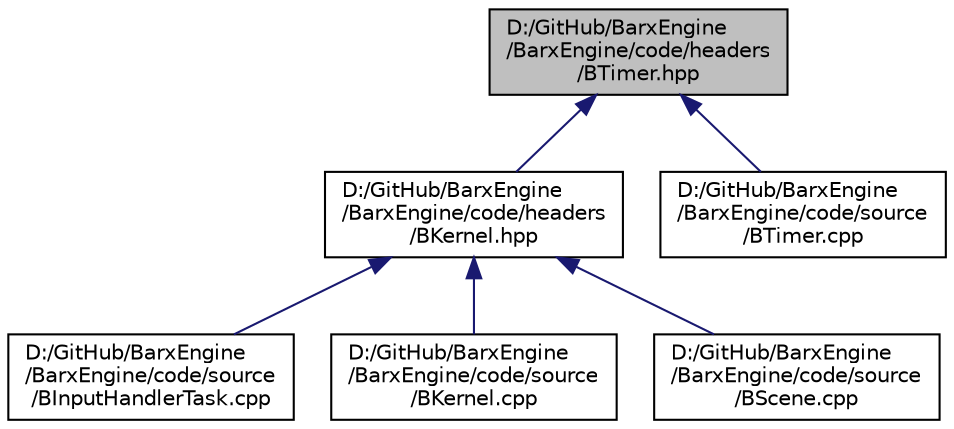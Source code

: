 digraph "D:/GitHub/BarxEngine/BarxEngine/code/headers/BTimer.hpp"
{
 // LATEX_PDF_SIZE
  edge [fontname="Helvetica",fontsize="10",labelfontname="Helvetica",labelfontsize="10"];
  node [fontname="Helvetica",fontsize="10",shape=record];
  Node1 [label="D:/GitHub/BarxEngine\l/BarxEngine/code/headers\l/BTimer.hpp",height=0.2,width=0.4,color="black", fillcolor="grey75", style="filled", fontcolor="black",tooltip=" "];
  Node1 -> Node2 [dir="back",color="midnightblue",fontsize="10",style="solid"];
  Node2 [label="D:/GitHub/BarxEngine\l/BarxEngine/code/headers\l/BKernel.hpp",height=0.2,width=0.4,color="black", fillcolor="white", style="filled",URL="$_b_kernel_8hpp.html",tooltip=" "];
  Node2 -> Node3 [dir="back",color="midnightblue",fontsize="10",style="solid"];
  Node3 [label="D:/GitHub/BarxEngine\l/BarxEngine/code/source\l/BInputHandlerTask.cpp",height=0.2,width=0.4,color="black", fillcolor="white", style="filled",URL="$_b_input_handler_task_8cpp.html",tooltip=" "];
  Node2 -> Node4 [dir="back",color="midnightblue",fontsize="10",style="solid"];
  Node4 [label="D:/GitHub/BarxEngine\l/BarxEngine/code/source\l/BKernel.cpp",height=0.2,width=0.4,color="black", fillcolor="white", style="filled",URL="$_b_kernel_8cpp.html",tooltip=" "];
  Node2 -> Node5 [dir="back",color="midnightblue",fontsize="10",style="solid"];
  Node5 [label="D:/GitHub/BarxEngine\l/BarxEngine/code/source\l/BScene.cpp",height=0.2,width=0.4,color="black", fillcolor="white", style="filled",URL="$_b_scene_8cpp.html",tooltip=" "];
  Node1 -> Node6 [dir="back",color="midnightblue",fontsize="10",style="solid"];
  Node6 [label="D:/GitHub/BarxEngine\l/BarxEngine/code/source\l/BTimer.cpp",height=0.2,width=0.4,color="black", fillcolor="white", style="filled",URL="$_b_timer_8cpp.html",tooltip=" "];
}
